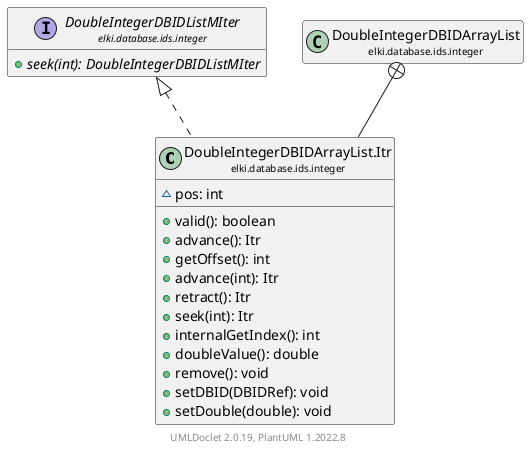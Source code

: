 @startuml
    remove .*\.(Instance|Par|Parameterizer|Factory)$
    set namespaceSeparator none
    hide empty fields
    hide empty methods

    class "<size:14>DoubleIntegerDBIDArrayList.Itr\n<size:10>elki.database.ids.integer" as elki.database.ids.integer.DoubleIntegerDBIDArrayList.Itr [[DoubleIntegerDBIDArrayList.Itr.html]] {
        ~pos: int
        +valid(): boolean
        +advance(): Itr
        +getOffset(): int
        +advance(int): Itr
        +retract(): Itr
        +seek(int): Itr
        +internalGetIndex(): int
        +doubleValue(): double
        +remove(): void
        +setDBID(DBIDRef): void
        +setDouble(double): void
    }

    interface "<size:14>DoubleIntegerDBIDListMIter\n<size:10>elki.database.ids.integer" as elki.database.ids.integer.DoubleIntegerDBIDListMIter [[DoubleIntegerDBIDListMIter.html]] {
        {abstract} +seek(int): DoubleIntegerDBIDListMIter
    }
    class "<size:14>DoubleIntegerDBIDArrayList\n<size:10>elki.database.ids.integer" as elki.database.ids.integer.DoubleIntegerDBIDArrayList [[DoubleIntegerDBIDArrayList.html]]

    elki.database.ids.integer.DoubleIntegerDBIDListMIter <|.. elki.database.ids.integer.DoubleIntegerDBIDArrayList.Itr
    elki.database.ids.integer.DoubleIntegerDBIDArrayList +-- elki.database.ids.integer.DoubleIntegerDBIDArrayList.Itr

    center footer UMLDoclet 2.0.19, PlantUML 1.2022.8
@enduml
